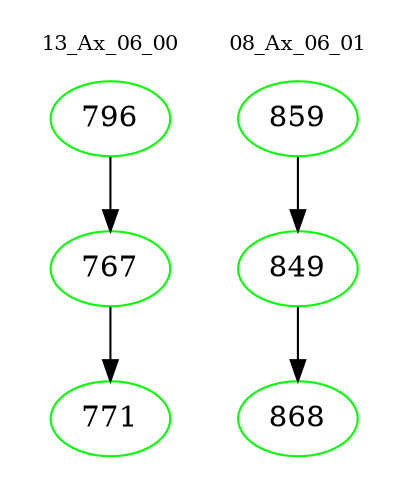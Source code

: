 digraph{
subgraph cluster_0 {
color = white
label = "13_Ax_06_00";
fontsize=10;
T0_796 [label="796", color="green"]
T0_796 -> T0_767 [color="black"]
T0_767 [label="767", color="green"]
T0_767 -> T0_771 [color="black"]
T0_771 [label="771", color="green"]
}
subgraph cluster_1 {
color = white
label = "08_Ax_06_01";
fontsize=10;
T1_859 [label="859", color="green"]
T1_859 -> T1_849 [color="black"]
T1_849 [label="849", color="green"]
T1_849 -> T1_868 [color="black"]
T1_868 [label="868", color="green"]
}
}
